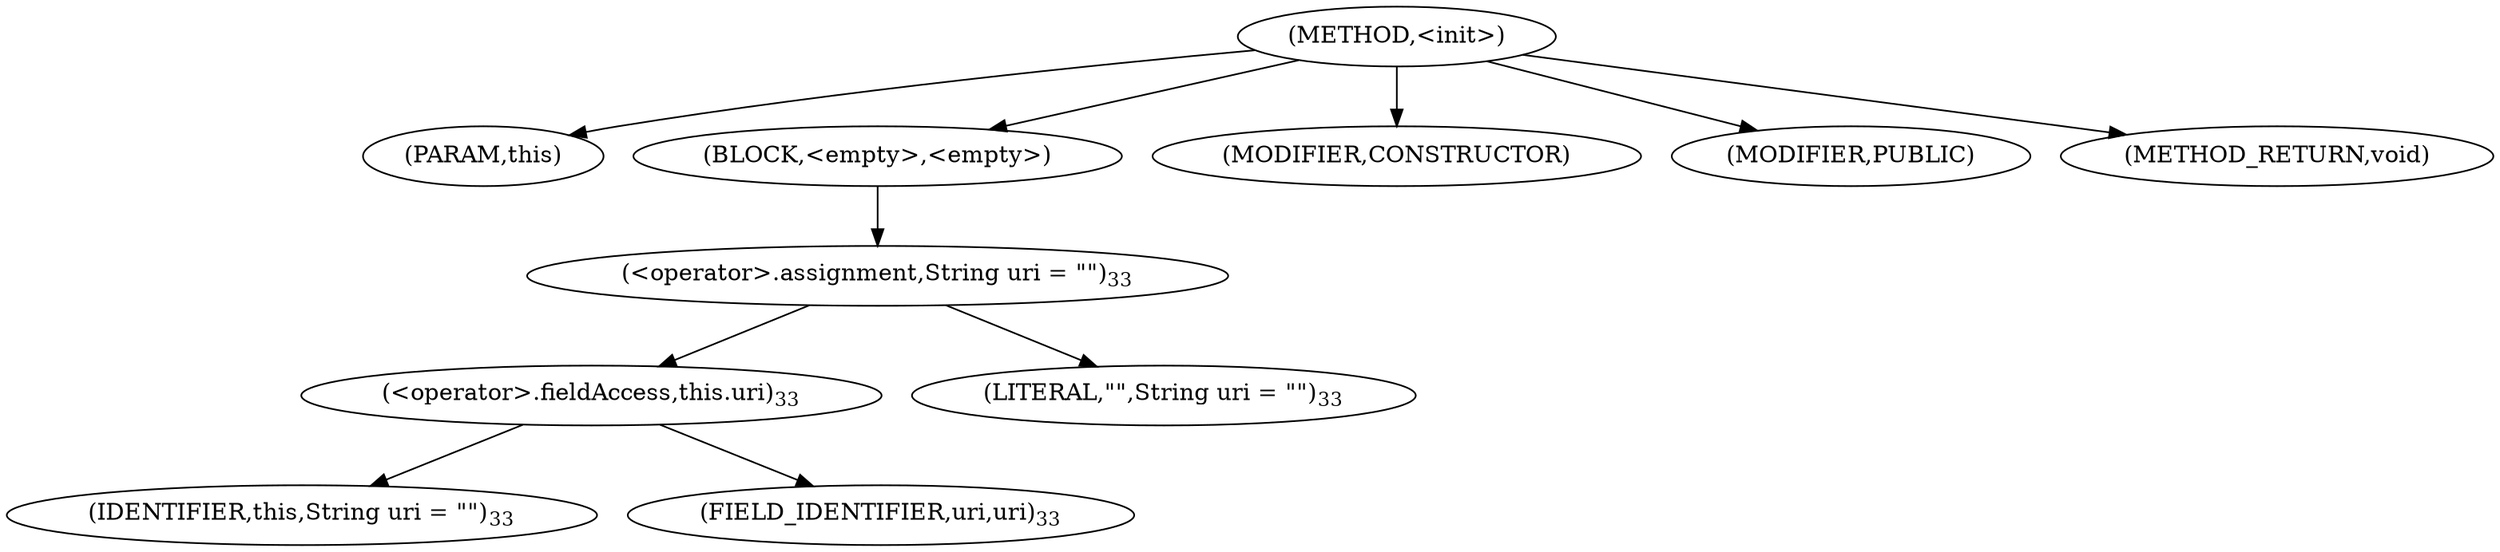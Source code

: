 digraph "&lt;init&gt;" {  
"84" [label = <(METHOD,&lt;init&gt;)> ]
"85" [label = <(PARAM,this)> ]
"86" [label = <(BLOCK,&lt;empty&gt;,&lt;empty&gt;)> ]
"87" [label = <(&lt;operator&gt;.assignment,String uri = &quot;&quot;)<SUB>33</SUB>> ]
"88" [label = <(&lt;operator&gt;.fieldAccess,this.uri)<SUB>33</SUB>> ]
"89" [label = <(IDENTIFIER,this,String uri = &quot;&quot;)<SUB>33</SUB>> ]
"90" [label = <(FIELD_IDENTIFIER,uri,uri)<SUB>33</SUB>> ]
"91" [label = <(LITERAL,&quot;&quot;,String uri = &quot;&quot;)<SUB>33</SUB>> ]
"92" [label = <(MODIFIER,CONSTRUCTOR)> ]
"93" [label = <(MODIFIER,PUBLIC)> ]
"94" [label = <(METHOD_RETURN,void)> ]
  "84" -> "85" 
  "84" -> "86" 
  "84" -> "92" 
  "84" -> "93" 
  "84" -> "94" 
  "86" -> "87" 
  "87" -> "88" 
  "87" -> "91" 
  "88" -> "89" 
  "88" -> "90" 
}
